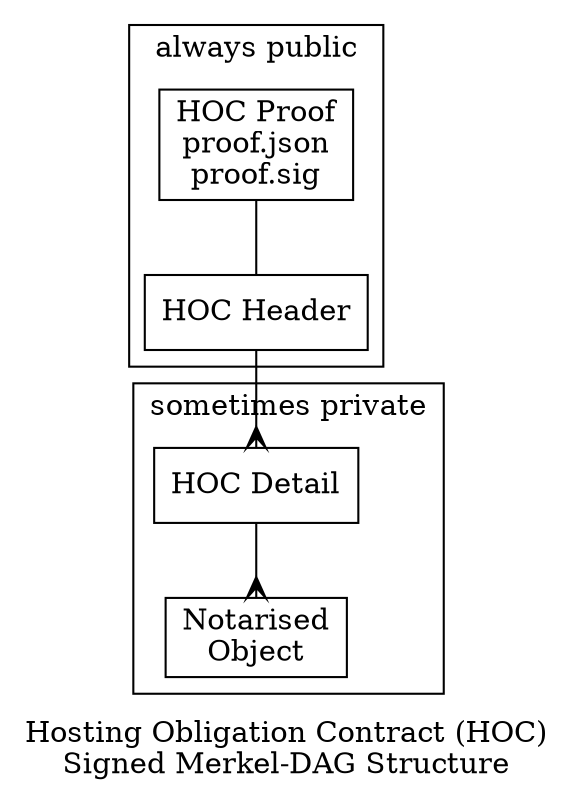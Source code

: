 digraph d {
  node [shape=rectangle];
  label="Hosting Obligation Contract (HOC)\nSigned Merkel-DAG Structure";
  subgraph cluster_pub {
    label="always public";
    HOC_PROOF [label="HOC Proof\nproof.json\nproof.sig"];
    HOC_HEADER [label="HOC Header"];
  }
  subgraph cluster_stp {
    label="sometimes private";
    HOC_DETAIL [label="HOC Detail"];
    OBJECT [label="Notarised\nObject"];
  }
  
  HOC_PROOF -> HOC_HEADER [arrowhead=none];
  HOC_HEADER -> HOC_DETAIL [arrowhead=crow];
  HOC_DETAIL -> OBJECT [arrowhead=crow];
}